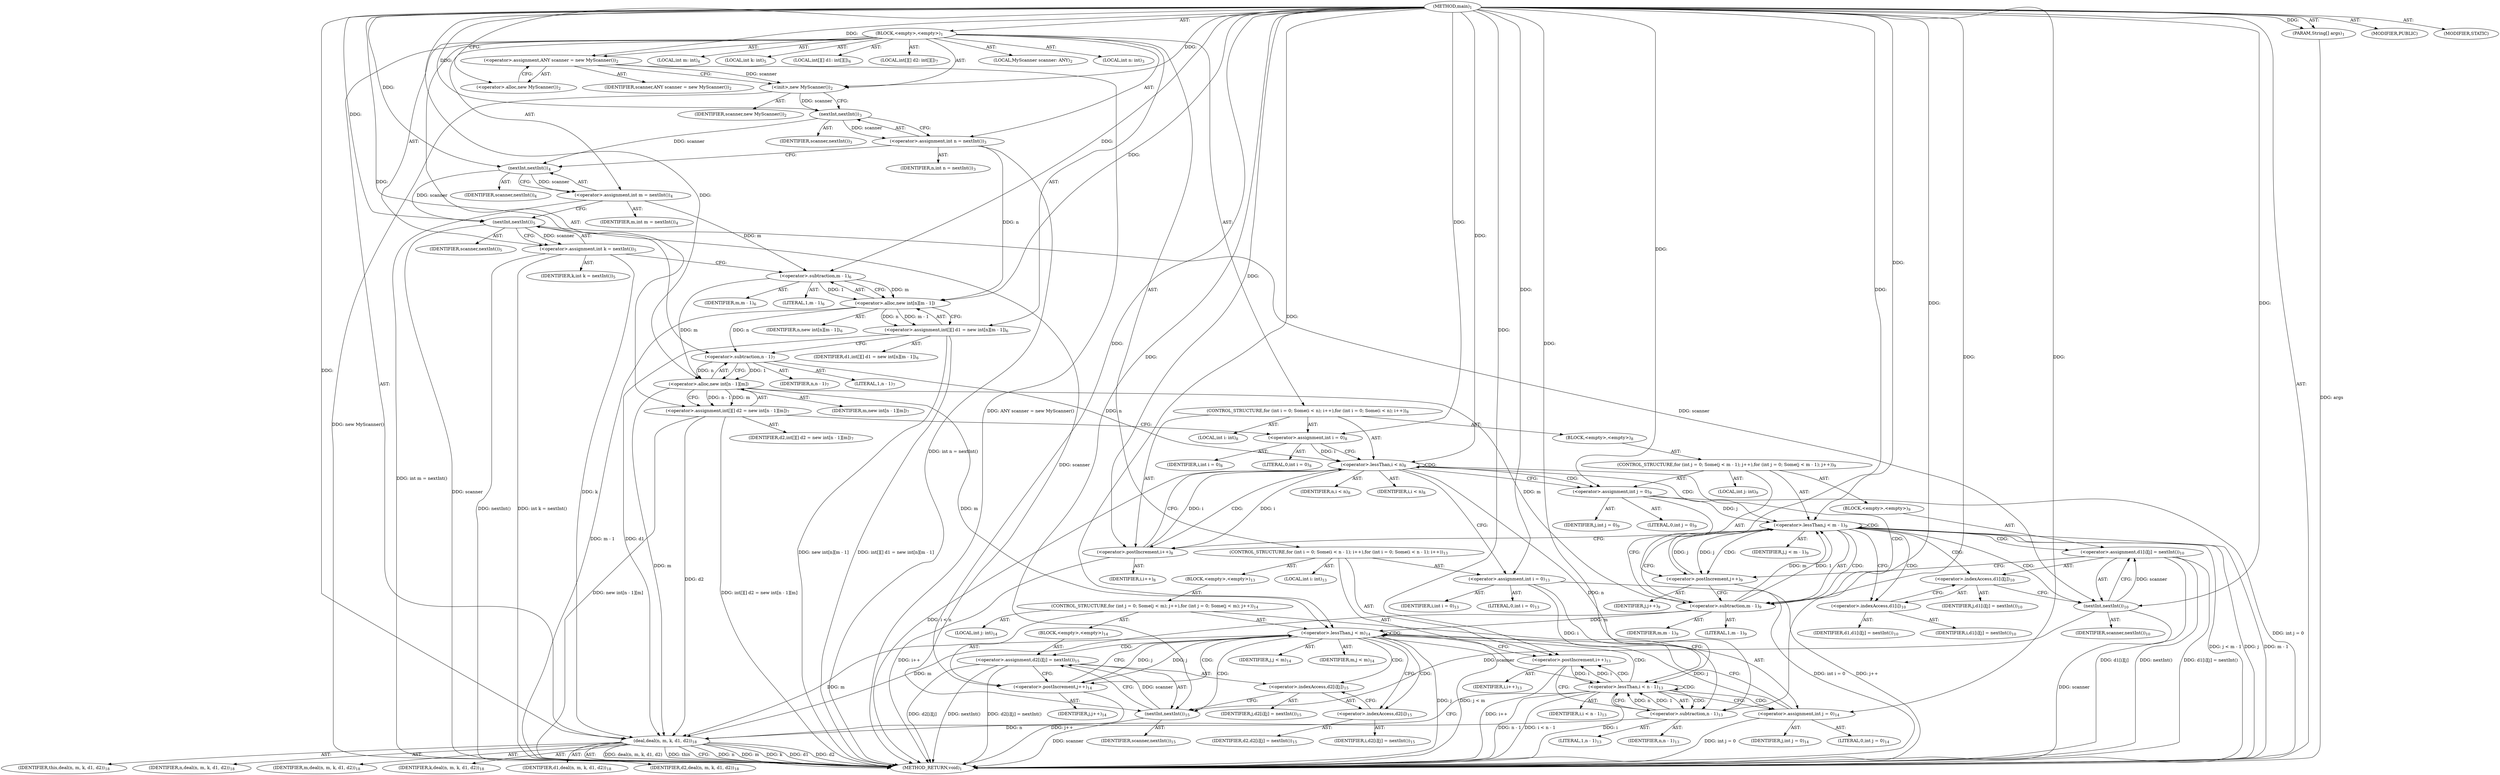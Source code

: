 digraph "main" {  
"19" [label = <(METHOD,main)<SUB>1</SUB>> ]
"20" [label = <(PARAM,String[] args)<SUB>1</SUB>> ]
"21" [label = <(BLOCK,&lt;empty&gt;,&lt;empty&gt;)<SUB>1</SUB>> ]
"4" [label = <(LOCAL,MyScanner scanner: ANY)<SUB>2</SUB>> ]
"22" [label = <(&lt;operator&gt;.assignment,ANY scanner = new MyScanner())<SUB>2</SUB>> ]
"23" [label = <(IDENTIFIER,scanner,ANY scanner = new MyScanner())<SUB>2</SUB>> ]
"24" [label = <(&lt;operator&gt;.alloc,new MyScanner())<SUB>2</SUB>> ]
"25" [label = <(&lt;init&gt;,new MyScanner())<SUB>2</SUB>> ]
"3" [label = <(IDENTIFIER,scanner,new MyScanner())<SUB>2</SUB>> ]
"26" [label = <(LOCAL,int n: int)<SUB>3</SUB>> ]
"27" [label = <(&lt;operator&gt;.assignment,int n = nextInt())<SUB>3</SUB>> ]
"28" [label = <(IDENTIFIER,n,int n = nextInt())<SUB>3</SUB>> ]
"29" [label = <(nextInt,nextInt())<SUB>3</SUB>> ]
"30" [label = <(IDENTIFIER,scanner,nextInt())<SUB>3</SUB>> ]
"31" [label = <(LOCAL,int m: int)<SUB>4</SUB>> ]
"32" [label = <(&lt;operator&gt;.assignment,int m = nextInt())<SUB>4</SUB>> ]
"33" [label = <(IDENTIFIER,m,int m = nextInt())<SUB>4</SUB>> ]
"34" [label = <(nextInt,nextInt())<SUB>4</SUB>> ]
"35" [label = <(IDENTIFIER,scanner,nextInt())<SUB>4</SUB>> ]
"36" [label = <(LOCAL,int k: int)<SUB>5</SUB>> ]
"37" [label = <(&lt;operator&gt;.assignment,int k = nextInt())<SUB>5</SUB>> ]
"38" [label = <(IDENTIFIER,k,int k = nextInt())<SUB>5</SUB>> ]
"39" [label = <(nextInt,nextInt())<SUB>5</SUB>> ]
"40" [label = <(IDENTIFIER,scanner,nextInt())<SUB>5</SUB>> ]
"41" [label = <(LOCAL,int[][] d1: int[][])<SUB>6</SUB>> ]
"42" [label = <(&lt;operator&gt;.assignment,int[][] d1 = new int[n][m - 1])<SUB>6</SUB>> ]
"43" [label = <(IDENTIFIER,d1,int[][] d1 = new int[n][m - 1])<SUB>6</SUB>> ]
"44" [label = <(&lt;operator&gt;.alloc,new int[n][m - 1])> ]
"45" [label = <(IDENTIFIER,n,new int[n][m - 1])<SUB>6</SUB>> ]
"46" [label = <(&lt;operator&gt;.subtraction,m - 1)<SUB>6</SUB>> ]
"47" [label = <(IDENTIFIER,m,m - 1)<SUB>6</SUB>> ]
"48" [label = <(LITERAL,1,m - 1)<SUB>6</SUB>> ]
"49" [label = <(LOCAL,int[][] d2: int[][])<SUB>7</SUB>> ]
"50" [label = <(&lt;operator&gt;.assignment,int[][] d2 = new int[n - 1][m])<SUB>7</SUB>> ]
"51" [label = <(IDENTIFIER,d2,int[][] d2 = new int[n - 1][m])<SUB>7</SUB>> ]
"52" [label = <(&lt;operator&gt;.alloc,new int[n - 1][m])> ]
"53" [label = <(&lt;operator&gt;.subtraction,n - 1)<SUB>7</SUB>> ]
"54" [label = <(IDENTIFIER,n,n - 1)<SUB>7</SUB>> ]
"55" [label = <(LITERAL,1,n - 1)<SUB>7</SUB>> ]
"56" [label = <(IDENTIFIER,m,new int[n - 1][m])<SUB>7</SUB>> ]
"57" [label = <(CONTROL_STRUCTURE,for (int i = 0; Some(i &lt; n); i++),for (int i = 0; Some(i &lt; n); i++))<SUB>8</SUB>> ]
"58" [label = <(LOCAL,int i: int)<SUB>8</SUB>> ]
"59" [label = <(&lt;operator&gt;.assignment,int i = 0)<SUB>8</SUB>> ]
"60" [label = <(IDENTIFIER,i,int i = 0)<SUB>8</SUB>> ]
"61" [label = <(LITERAL,0,int i = 0)<SUB>8</SUB>> ]
"62" [label = <(&lt;operator&gt;.lessThan,i &lt; n)<SUB>8</SUB>> ]
"63" [label = <(IDENTIFIER,i,i &lt; n)<SUB>8</SUB>> ]
"64" [label = <(IDENTIFIER,n,i &lt; n)<SUB>8</SUB>> ]
"65" [label = <(&lt;operator&gt;.postIncrement,i++)<SUB>8</SUB>> ]
"66" [label = <(IDENTIFIER,i,i++)<SUB>8</SUB>> ]
"67" [label = <(BLOCK,&lt;empty&gt;,&lt;empty&gt;)<SUB>8</SUB>> ]
"68" [label = <(CONTROL_STRUCTURE,for (int j = 0; Some(j &lt; m - 1); j++),for (int j = 0; Some(j &lt; m - 1); j++))<SUB>9</SUB>> ]
"69" [label = <(LOCAL,int j: int)<SUB>9</SUB>> ]
"70" [label = <(&lt;operator&gt;.assignment,int j = 0)<SUB>9</SUB>> ]
"71" [label = <(IDENTIFIER,j,int j = 0)<SUB>9</SUB>> ]
"72" [label = <(LITERAL,0,int j = 0)<SUB>9</SUB>> ]
"73" [label = <(&lt;operator&gt;.lessThan,j &lt; m - 1)<SUB>9</SUB>> ]
"74" [label = <(IDENTIFIER,j,j &lt; m - 1)<SUB>9</SUB>> ]
"75" [label = <(&lt;operator&gt;.subtraction,m - 1)<SUB>9</SUB>> ]
"76" [label = <(IDENTIFIER,m,m - 1)<SUB>9</SUB>> ]
"77" [label = <(LITERAL,1,m - 1)<SUB>9</SUB>> ]
"78" [label = <(&lt;operator&gt;.postIncrement,j++)<SUB>9</SUB>> ]
"79" [label = <(IDENTIFIER,j,j++)<SUB>9</SUB>> ]
"80" [label = <(BLOCK,&lt;empty&gt;,&lt;empty&gt;)<SUB>9</SUB>> ]
"81" [label = <(&lt;operator&gt;.assignment,d1[i][j] = nextInt())<SUB>10</SUB>> ]
"82" [label = <(&lt;operator&gt;.indexAccess,d1[i][j])<SUB>10</SUB>> ]
"83" [label = <(&lt;operator&gt;.indexAccess,d1[i])<SUB>10</SUB>> ]
"84" [label = <(IDENTIFIER,d1,d1[i][j] = nextInt())<SUB>10</SUB>> ]
"85" [label = <(IDENTIFIER,i,d1[i][j] = nextInt())<SUB>10</SUB>> ]
"86" [label = <(IDENTIFIER,j,d1[i][j] = nextInt())<SUB>10</SUB>> ]
"87" [label = <(nextInt,nextInt())<SUB>10</SUB>> ]
"88" [label = <(IDENTIFIER,scanner,nextInt())<SUB>10</SUB>> ]
"89" [label = <(CONTROL_STRUCTURE,for (int i = 0; Some(i &lt; n - 1); i++),for (int i = 0; Some(i &lt; n - 1); i++))<SUB>13</SUB>> ]
"90" [label = <(LOCAL,int i: int)<SUB>13</SUB>> ]
"91" [label = <(&lt;operator&gt;.assignment,int i = 0)<SUB>13</SUB>> ]
"92" [label = <(IDENTIFIER,i,int i = 0)<SUB>13</SUB>> ]
"93" [label = <(LITERAL,0,int i = 0)<SUB>13</SUB>> ]
"94" [label = <(&lt;operator&gt;.lessThan,i &lt; n - 1)<SUB>13</SUB>> ]
"95" [label = <(IDENTIFIER,i,i &lt; n - 1)<SUB>13</SUB>> ]
"96" [label = <(&lt;operator&gt;.subtraction,n - 1)<SUB>13</SUB>> ]
"97" [label = <(IDENTIFIER,n,n - 1)<SUB>13</SUB>> ]
"98" [label = <(LITERAL,1,n - 1)<SUB>13</SUB>> ]
"99" [label = <(&lt;operator&gt;.postIncrement,i++)<SUB>13</SUB>> ]
"100" [label = <(IDENTIFIER,i,i++)<SUB>13</SUB>> ]
"101" [label = <(BLOCK,&lt;empty&gt;,&lt;empty&gt;)<SUB>13</SUB>> ]
"102" [label = <(CONTROL_STRUCTURE,for (int j = 0; Some(j &lt; m); j++),for (int j = 0; Some(j &lt; m); j++))<SUB>14</SUB>> ]
"103" [label = <(LOCAL,int j: int)<SUB>14</SUB>> ]
"104" [label = <(&lt;operator&gt;.assignment,int j = 0)<SUB>14</SUB>> ]
"105" [label = <(IDENTIFIER,j,int j = 0)<SUB>14</SUB>> ]
"106" [label = <(LITERAL,0,int j = 0)<SUB>14</SUB>> ]
"107" [label = <(&lt;operator&gt;.lessThan,j &lt; m)<SUB>14</SUB>> ]
"108" [label = <(IDENTIFIER,j,j &lt; m)<SUB>14</SUB>> ]
"109" [label = <(IDENTIFIER,m,j &lt; m)<SUB>14</SUB>> ]
"110" [label = <(&lt;operator&gt;.postIncrement,j++)<SUB>14</SUB>> ]
"111" [label = <(IDENTIFIER,j,j++)<SUB>14</SUB>> ]
"112" [label = <(BLOCK,&lt;empty&gt;,&lt;empty&gt;)<SUB>14</SUB>> ]
"113" [label = <(&lt;operator&gt;.assignment,d2[i][j] = nextInt())<SUB>15</SUB>> ]
"114" [label = <(&lt;operator&gt;.indexAccess,d2[i][j])<SUB>15</SUB>> ]
"115" [label = <(&lt;operator&gt;.indexAccess,d2[i])<SUB>15</SUB>> ]
"116" [label = <(IDENTIFIER,d2,d2[i][j] = nextInt())<SUB>15</SUB>> ]
"117" [label = <(IDENTIFIER,i,d2[i][j] = nextInt())<SUB>15</SUB>> ]
"118" [label = <(IDENTIFIER,j,d2[i][j] = nextInt())<SUB>15</SUB>> ]
"119" [label = <(nextInt,nextInt())<SUB>15</SUB>> ]
"120" [label = <(IDENTIFIER,scanner,nextInt())<SUB>15</SUB>> ]
"121" [label = <(deal,deal(n, m, k, d1, d2))<SUB>18</SUB>> ]
"122" [label = <(IDENTIFIER,this,deal(n, m, k, d1, d2))<SUB>18</SUB>> ]
"123" [label = <(IDENTIFIER,n,deal(n, m, k, d1, d2))<SUB>18</SUB>> ]
"124" [label = <(IDENTIFIER,m,deal(n, m, k, d1, d2))<SUB>18</SUB>> ]
"125" [label = <(IDENTIFIER,k,deal(n, m, k, d1, d2))<SUB>18</SUB>> ]
"126" [label = <(IDENTIFIER,d1,deal(n, m, k, d1, d2))<SUB>18</SUB>> ]
"127" [label = <(IDENTIFIER,d2,deal(n, m, k, d1, d2))<SUB>18</SUB>> ]
"128" [label = <(MODIFIER,PUBLIC)> ]
"129" [label = <(MODIFIER,STATIC)> ]
"130" [label = <(METHOD_RETURN,void)<SUB>1</SUB>> ]
  "19" -> "20"  [ label = "AST: "] 
  "19" -> "21"  [ label = "AST: "] 
  "19" -> "128"  [ label = "AST: "] 
  "19" -> "129"  [ label = "AST: "] 
  "19" -> "130"  [ label = "AST: "] 
  "21" -> "4"  [ label = "AST: "] 
  "21" -> "22"  [ label = "AST: "] 
  "21" -> "25"  [ label = "AST: "] 
  "21" -> "26"  [ label = "AST: "] 
  "21" -> "27"  [ label = "AST: "] 
  "21" -> "31"  [ label = "AST: "] 
  "21" -> "32"  [ label = "AST: "] 
  "21" -> "36"  [ label = "AST: "] 
  "21" -> "37"  [ label = "AST: "] 
  "21" -> "41"  [ label = "AST: "] 
  "21" -> "42"  [ label = "AST: "] 
  "21" -> "49"  [ label = "AST: "] 
  "21" -> "50"  [ label = "AST: "] 
  "21" -> "57"  [ label = "AST: "] 
  "21" -> "89"  [ label = "AST: "] 
  "21" -> "121"  [ label = "AST: "] 
  "22" -> "23"  [ label = "AST: "] 
  "22" -> "24"  [ label = "AST: "] 
  "25" -> "3"  [ label = "AST: "] 
  "27" -> "28"  [ label = "AST: "] 
  "27" -> "29"  [ label = "AST: "] 
  "29" -> "30"  [ label = "AST: "] 
  "32" -> "33"  [ label = "AST: "] 
  "32" -> "34"  [ label = "AST: "] 
  "34" -> "35"  [ label = "AST: "] 
  "37" -> "38"  [ label = "AST: "] 
  "37" -> "39"  [ label = "AST: "] 
  "39" -> "40"  [ label = "AST: "] 
  "42" -> "43"  [ label = "AST: "] 
  "42" -> "44"  [ label = "AST: "] 
  "44" -> "45"  [ label = "AST: "] 
  "44" -> "46"  [ label = "AST: "] 
  "46" -> "47"  [ label = "AST: "] 
  "46" -> "48"  [ label = "AST: "] 
  "50" -> "51"  [ label = "AST: "] 
  "50" -> "52"  [ label = "AST: "] 
  "52" -> "53"  [ label = "AST: "] 
  "52" -> "56"  [ label = "AST: "] 
  "53" -> "54"  [ label = "AST: "] 
  "53" -> "55"  [ label = "AST: "] 
  "57" -> "58"  [ label = "AST: "] 
  "57" -> "59"  [ label = "AST: "] 
  "57" -> "62"  [ label = "AST: "] 
  "57" -> "65"  [ label = "AST: "] 
  "57" -> "67"  [ label = "AST: "] 
  "59" -> "60"  [ label = "AST: "] 
  "59" -> "61"  [ label = "AST: "] 
  "62" -> "63"  [ label = "AST: "] 
  "62" -> "64"  [ label = "AST: "] 
  "65" -> "66"  [ label = "AST: "] 
  "67" -> "68"  [ label = "AST: "] 
  "68" -> "69"  [ label = "AST: "] 
  "68" -> "70"  [ label = "AST: "] 
  "68" -> "73"  [ label = "AST: "] 
  "68" -> "78"  [ label = "AST: "] 
  "68" -> "80"  [ label = "AST: "] 
  "70" -> "71"  [ label = "AST: "] 
  "70" -> "72"  [ label = "AST: "] 
  "73" -> "74"  [ label = "AST: "] 
  "73" -> "75"  [ label = "AST: "] 
  "75" -> "76"  [ label = "AST: "] 
  "75" -> "77"  [ label = "AST: "] 
  "78" -> "79"  [ label = "AST: "] 
  "80" -> "81"  [ label = "AST: "] 
  "81" -> "82"  [ label = "AST: "] 
  "81" -> "87"  [ label = "AST: "] 
  "82" -> "83"  [ label = "AST: "] 
  "82" -> "86"  [ label = "AST: "] 
  "83" -> "84"  [ label = "AST: "] 
  "83" -> "85"  [ label = "AST: "] 
  "87" -> "88"  [ label = "AST: "] 
  "89" -> "90"  [ label = "AST: "] 
  "89" -> "91"  [ label = "AST: "] 
  "89" -> "94"  [ label = "AST: "] 
  "89" -> "99"  [ label = "AST: "] 
  "89" -> "101"  [ label = "AST: "] 
  "91" -> "92"  [ label = "AST: "] 
  "91" -> "93"  [ label = "AST: "] 
  "94" -> "95"  [ label = "AST: "] 
  "94" -> "96"  [ label = "AST: "] 
  "96" -> "97"  [ label = "AST: "] 
  "96" -> "98"  [ label = "AST: "] 
  "99" -> "100"  [ label = "AST: "] 
  "101" -> "102"  [ label = "AST: "] 
  "102" -> "103"  [ label = "AST: "] 
  "102" -> "104"  [ label = "AST: "] 
  "102" -> "107"  [ label = "AST: "] 
  "102" -> "110"  [ label = "AST: "] 
  "102" -> "112"  [ label = "AST: "] 
  "104" -> "105"  [ label = "AST: "] 
  "104" -> "106"  [ label = "AST: "] 
  "107" -> "108"  [ label = "AST: "] 
  "107" -> "109"  [ label = "AST: "] 
  "110" -> "111"  [ label = "AST: "] 
  "112" -> "113"  [ label = "AST: "] 
  "113" -> "114"  [ label = "AST: "] 
  "113" -> "119"  [ label = "AST: "] 
  "114" -> "115"  [ label = "AST: "] 
  "114" -> "118"  [ label = "AST: "] 
  "115" -> "116"  [ label = "AST: "] 
  "115" -> "117"  [ label = "AST: "] 
  "119" -> "120"  [ label = "AST: "] 
  "121" -> "122"  [ label = "AST: "] 
  "121" -> "123"  [ label = "AST: "] 
  "121" -> "124"  [ label = "AST: "] 
  "121" -> "125"  [ label = "AST: "] 
  "121" -> "126"  [ label = "AST: "] 
  "121" -> "127"  [ label = "AST: "] 
  "22" -> "25"  [ label = "CFG: "] 
  "25" -> "29"  [ label = "CFG: "] 
  "27" -> "34"  [ label = "CFG: "] 
  "32" -> "39"  [ label = "CFG: "] 
  "37" -> "46"  [ label = "CFG: "] 
  "42" -> "53"  [ label = "CFG: "] 
  "50" -> "59"  [ label = "CFG: "] 
  "121" -> "130"  [ label = "CFG: "] 
  "24" -> "22"  [ label = "CFG: "] 
  "29" -> "27"  [ label = "CFG: "] 
  "34" -> "32"  [ label = "CFG: "] 
  "39" -> "37"  [ label = "CFG: "] 
  "44" -> "42"  [ label = "CFG: "] 
  "52" -> "50"  [ label = "CFG: "] 
  "59" -> "62"  [ label = "CFG: "] 
  "62" -> "70"  [ label = "CFG: "] 
  "62" -> "91"  [ label = "CFG: "] 
  "65" -> "62"  [ label = "CFG: "] 
  "91" -> "96"  [ label = "CFG: "] 
  "94" -> "104"  [ label = "CFG: "] 
  "94" -> "121"  [ label = "CFG: "] 
  "99" -> "96"  [ label = "CFG: "] 
  "46" -> "44"  [ label = "CFG: "] 
  "53" -> "52"  [ label = "CFG: "] 
  "96" -> "94"  [ label = "CFG: "] 
  "70" -> "75"  [ label = "CFG: "] 
  "73" -> "83"  [ label = "CFG: "] 
  "73" -> "65"  [ label = "CFG: "] 
  "78" -> "75"  [ label = "CFG: "] 
  "104" -> "107"  [ label = "CFG: "] 
  "107" -> "115"  [ label = "CFG: "] 
  "107" -> "99"  [ label = "CFG: "] 
  "110" -> "107"  [ label = "CFG: "] 
  "75" -> "73"  [ label = "CFG: "] 
  "81" -> "78"  [ label = "CFG: "] 
  "113" -> "110"  [ label = "CFG: "] 
  "82" -> "87"  [ label = "CFG: "] 
  "87" -> "81"  [ label = "CFG: "] 
  "114" -> "119"  [ label = "CFG: "] 
  "119" -> "113"  [ label = "CFG: "] 
  "83" -> "82"  [ label = "CFG: "] 
  "115" -> "114"  [ label = "CFG: "] 
  "19" -> "24"  [ label = "CFG: "] 
  "20" -> "130"  [ label = "DDG: args"] 
  "22" -> "130"  [ label = "DDG: ANY scanner = new MyScanner()"] 
  "25" -> "130"  [ label = "DDG: new MyScanner()"] 
  "27" -> "130"  [ label = "DDG: int n = nextInt()"] 
  "32" -> "130"  [ label = "DDG: int m = nextInt()"] 
  "39" -> "130"  [ label = "DDG: scanner"] 
  "37" -> "130"  [ label = "DDG: nextInt()"] 
  "37" -> "130"  [ label = "DDG: int k = nextInt()"] 
  "44" -> "130"  [ label = "DDG: m - 1"] 
  "42" -> "130"  [ label = "DDG: new int[n][m - 1]"] 
  "42" -> "130"  [ label = "DDG: int[][] d1 = new int[n][m - 1]"] 
  "50" -> "130"  [ label = "DDG: new int[n - 1][m]"] 
  "50" -> "130"  [ label = "DDG: int[][] d2 = new int[n - 1][m]"] 
  "62" -> "130"  [ label = "DDG: i &lt; n"] 
  "91" -> "130"  [ label = "DDG: int i = 0"] 
  "94" -> "130"  [ label = "DDG: i"] 
  "94" -> "130"  [ label = "DDG: n - 1"] 
  "94" -> "130"  [ label = "DDG: i &lt; n - 1"] 
  "121" -> "130"  [ label = "DDG: n"] 
  "121" -> "130"  [ label = "DDG: m"] 
  "121" -> "130"  [ label = "DDG: k"] 
  "121" -> "130"  [ label = "DDG: d1"] 
  "121" -> "130"  [ label = "DDG: d2"] 
  "121" -> "130"  [ label = "DDG: deal(n, m, k, d1, d2)"] 
  "104" -> "130"  [ label = "DDG: int j = 0"] 
  "107" -> "130"  [ label = "DDG: j"] 
  "107" -> "130"  [ label = "DDG: j &lt; m"] 
  "99" -> "130"  [ label = "DDG: i++"] 
  "113" -> "130"  [ label = "DDG: d2[i][j]"] 
  "119" -> "130"  [ label = "DDG: scanner"] 
  "113" -> "130"  [ label = "DDG: nextInt()"] 
  "113" -> "130"  [ label = "DDG: d2[i][j] = nextInt()"] 
  "110" -> "130"  [ label = "DDG: j++"] 
  "70" -> "130"  [ label = "DDG: int j = 0"] 
  "73" -> "130"  [ label = "DDG: j"] 
  "73" -> "130"  [ label = "DDG: m - 1"] 
  "73" -> "130"  [ label = "DDG: j &lt; m - 1"] 
  "65" -> "130"  [ label = "DDG: i++"] 
  "81" -> "130"  [ label = "DDG: d1[i][j]"] 
  "87" -> "130"  [ label = "DDG: scanner"] 
  "81" -> "130"  [ label = "DDG: nextInt()"] 
  "81" -> "130"  [ label = "DDG: d1[i][j] = nextInt()"] 
  "78" -> "130"  [ label = "DDG: j++"] 
  "121" -> "130"  [ label = "DDG: this"] 
  "19" -> "20"  [ label = "DDG: "] 
  "19" -> "22"  [ label = "DDG: "] 
  "29" -> "27"  [ label = "DDG: scanner"] 
  "34" -> "32"  [ label = "DDG: scanner"] 
  "39" -> "37"  [ label = "DDG: scanner"] 
  "44" -> "42"  [ label = "DDG: n"] 
  "44" -> "42"  [ label = "DDG: m - 1"] 
  "52" -> "50"  [ label = "DDG: n - 1"] 
  "52" -> "50"  [ label = "DDG: m"] 
  "22" -> "25"  [ label = "DDG: scanner"] 
  "19" -> "25"  [ label = "DDG: "] 
  "19" -> "59"  [ label = "DDG: "] 
  "19" -> "91"  [ label = "DDG: "] 
  "19" -> "121"  [ label = "DDG: "] 
  "96" -> "121"  [ label = "DDG: n"] 
  "52" -> "121"  [ label = "DDG: m"] 
  "107" -> "121"  [ label = "DDG: m"] 
  "75" -> "121"  [ label = "DDG: m"] 
  "37" -> "121"  [ label = "DDG: k"] 
  "42" -> "121"  [ label = "DDG: d1"] 
  "50" -> "121"  [ label = "DDG: d2"] 
  "25" -> "29"  [ label = "DDG: scanner"] 
  "19" -> "29"  [ label = "DDG: "] 
  "29" -> "34"  [ label = "DDG: scanner"] 
  "19" -> "34"  [ label = "DDG: "] 
  "34" -> "39"  [ label = "DDG: scanner"] 
  "19" -> "39"  [ label = "DDG: "] 
  "27" -> "44"  [ label = "DDG: n"] 
  "19" -> "44"  [ label = "DDG: "] 
  "46" -> "44"  [ label = "DDG: m"] 
  "46" -> "44"  [ label = "DDG: 1"] 
  "53" -> "52"  [ label = "DDG: n"] 
  "53" -> "52"  [ label = "DDG: 1"] 
  "46" -> "52"  [ label = "DDG: m"] 
  "19" -> "52"  [ label = "DDG: "] 
  "59" -> "62"  [ label = "DDG: i"] 
  "65" -> "62"  [ label = "DDG: i"] 
  "19" -> "62"  [ label = "DDG: "] 
  "53" -> "62"  [ label = "DDG: n"] 
  "62" -> "65"  [ label = "DDG: i"] 
  "19" -> "65"  [ label = "DDG: "] 
  "91" -> "94"  [ label = "DDG: i"] 
  "99" -> "94"  [ label = "DDG: i"] 
  "19" -> "94"  [ label = "DDG: "] 
  "96" -> "94"  [ label = "DDG: n"] 
  "96" -> "94"  [ label = "DDG: 1"] 
  "94" -> "99"  [ label = "DDG: i"] 
  "19" -> "99"  [ label = "DDG: "] 
  "32" -> "46"  [ label = "DDG: m"] 
  "19" -> "46"  [ label = "DDG: "] 
  "44" -> "53"  [ label = "DDG: n"] 
  "19" -> "53"  [ label = "DDG: "] 
  "19" -> "70"  [ label = "DDG: "] 
  "62" -> "96"  [ label = "DDG: n"] 
  "19" -> "96"  [ label = "DDG: "] 
  "19" -> "104"  [ label = "DDG: "] 
  "70" -> "73"  [ label = "DDG: j"] 
  "78" -> "73"  [ label = "DDG: j"] 
  "19" -> "73"  [ label = "DDG: "] 
  "75" -> "73"  [ label = "DDG: m"] 
  "75" -> "73"  [ label = "DDG: 1"] 
  "73" -> "78"  [ label = "DDG: j"] 
  "19" -> "78"  [ label = "DDG: "] 
  "87" -> "81"  [ label = "DDG: scanner"] 
  "104" -> "107"  [ label = "DDG: j"] 
  "110" -> "107"  [ label = "DDG: j"] 
  "19" -> "107"  [ label = "DDG: "] 
  "52" -> "107"  [ label = "DDG: m"] 
  "75" -> "107"  [ label = "DDG: m"] 
  "107" -> "110"  [ label = "DDG: j"] 
  "19" -> "110"  [ label = "DDG: "] 
  "119" -> "113"  [ label = "DDG: scanner"] 
  "52" -> "75"  [ label = "DDG: m"] 
  "19" -> "75"  [ label = "DDG: "] 
  "39" -> "87"  [ label = "DDG: scanner"] 
  "19" -> "87"  [ label = "DDG: "] 
  "39" -> "119"  [ label = "DDG: scanner"] 
  "87" -> "119"  [ label = "DDG: scanner"] 
  "19" -> "119"  [ label = "DDG: "] 
  "62" -> "73"  [ label = "CDG: "] 
  "62" -> "75"  [ label = "CDG: "] 
  "62" -> "70"  [ label = "CDG: "] 
  "62" -> "65"  [ label = "CDG: "] 
  "62" -> "62"  [ label = "CDG: "] 
  "94" -> "107"  [ label = "CDG: "] 
  "94" -> "94"  [ label = "CDG: "] 
  "94" -> "96"  [ label = "CDG: "] 
  "94" -> "99"  [ label = "CDG: "] 
  "94" -> "104"  [ label = "CDG: "] 
  "73" -> "73"  [ label = "CDG: "] 
  "73" -> "83"  [ label = "CDG: "] 
  "73" -> "75"  [ label = "CDG: "] 
  "73" -> "81"  [ label = "CDG: "] 
  "73" -> "87"  [ label = "CDG: "] 
  "73" -> "82"  [ label = "CDG: "] 
  "73" -> "78"  [ label = "CDG: "] 
  "107" -> "107"  [ label = "CDG: "] 
  "107" -> "115"  [ label = "CDG: "] 
  "107" -> "113"  [ label = "CDG: "] 
  "107" -> "114"  [ label = "CDG: "] 
  "107" -> "110"  [ label = "CDG: "] 
  "107" -> "119"  [ label = "CDG: "] 
}
